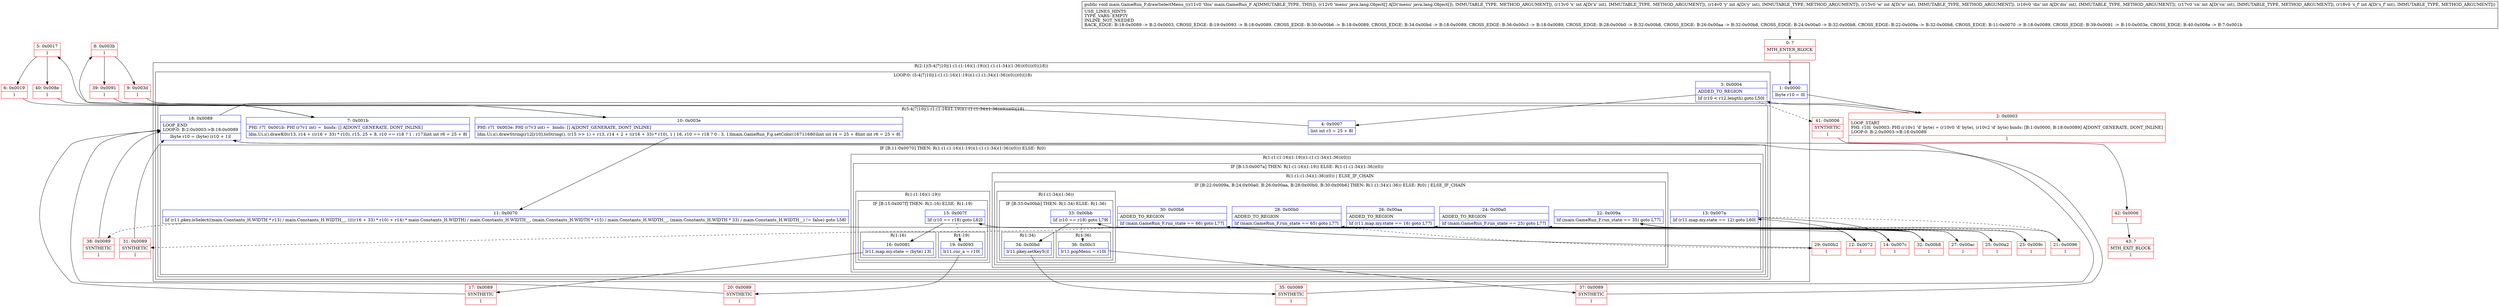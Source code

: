 digraph "CFG formain.GameRun_F.drawSelectMenu_([Ljava\/lang\/Object;IIIIII)V" {
subgraph cluster_Region_959050891 {
label = "R(2:1|(5:4|7|10|(1:(1:(1:16)(1:19))(1:(1:(1:34)(1:36))(0)))(0)|18))";
node [shape=record,color=blue];
Node_1 [shape=record,label="{1\:\ 0x0000|lbyte r10 = 0l}"];
subgraph cluster_LoopRegion_617975715 {
label = "LOOP:0: (5:4|7|10|(1:(1:(1:16)(1:19))(1:(1:(1:34)(1:36))(0)))(0)|18)";
node [shape=record,color=blue];
Node_3 [shape=record,label="{3\:\ 0x0004|ADDED_TO_REGION\l|lif (r10 \< r12.length) goto L50l}"];
subgraph cluster_Region_1583906294 {
label = "R(5:4|7|10|(1:(1:(1:16)(1:19))(1:(1:(1:34)(1:36))(0)))(0)|18)";
node [shape=record,color=blue];
Node_4 [shape=record,label="{4\:\ 0x0007|lint int r3 = 25 + 8l}"];
Node_7 [shape=record,label="{7\:\ 0x001b|PHI: r7l  0x001b: PHI (r7v1 int) =  binds: [] A[DONT_GENERATE, DONT_INLINE]\l|ldm.Ui.i().drawK0(r13, r14 + ((r16 + 33) * r10), r15, 25 + 8, r10 == r18 ? 1 : r17)lint int r6 = 25 + 8l}"];
Node_10 [shape=record,label="{10\:\ 0x003e|PHI: r7l  0x003e: PHI (r7v3 int) =  binds: [] A[DONT_GENERATE, DONT_INLINE]\l|ldm.Ui.i().drawString(r12[r10].toString(), (r15 \>\> 1) + r13, r14 + 2 + ((r16 + 33) * r10), 1 \| 16, r10 == r18 ? 0 : 3, 1)lmain.GameRun_F.g.setColor(16711680)lint int r4 = 25 + 8lint int r6 = 25 + 8l}"];
subgraph cluster_IfRegion_752167660 {
label = "IF [B:11:0x0070] THEN: R(1:(1:(1:16)(1:19))(1:(1:(1:34)(1:36))(0))) ELSE: R(0)";
node [shape=record,color=blue];
Node_11 [shape=record,label="{11\:\ 0x0070|lif (r11.pkey.isSelect((main.Constants_H.WIDTH * r13) \/ main.Constants_H.WIDTH__, ((((r16 + 33) * r10) + r14) * main.Constants_H.WIDTH) \/ main.Constants_H.WIDTH__, (main.Constants_H.WIDTH * r15) \/ main.Constants_H.WIDTH__, (main.Constants_H.WIDTH * 33) \/ main.Constants_H.WIDTH__) != false) goto L58l}"];
subgraph cluster_Region_2006290894 {
label = "R(1:(1:(1:16)(1:19))(1:(1:(1:34)(1:36))(0)))";
node [shape=record,color=blue];
subgraph cluster_IfRegion_1589065931 {
label = "IF [B:13:0x007a] THEN: R(1:(1:16)(1:19)) ELSE: R(1:(1:(1:34)(1:36))(0))";
node [shape=record,color=blue];
Node_13 [shape=record,label="{13\:\ 0x007a|lif (r11.map.my.state == 12) goto L60l}"];
subgraph cluster_Region_1851517324 {
label = "R(1:(1:16)(1:19))";
node [shape=record,color=blue];
subgraph cluster_IfRegion_1521356369 {
label = "IF [B:15:0x007f] THEN: R(1:16) ELSE: R(1:19)";
node [shape=record,color=blue];
Node_15 [shape=record,label="{15\:\ 0x007f|lif (r10 == r18) goto L62l}"];
subgraph cluster_Region_1370675688 {
label = "R(1:16)";
node [shape=record,color=blue];
Node_16 [shape=record,label="{16\:\ 0x0081|lr11.map.my.state = (byte) 13l}"];
}
subgraph cluster_Region_1203003199 {
label = "R(1:19)";
node [shape=record,color=blue];
Node_19 [shape=record,label="{19\:\ 0x0093|lr11.cur_a = r10l}"];
}
}
}
subgraph cluster_Region_175258097 {
label = "R(1:(1:(1:34)(1:36))(0)) | ELSE_IF_CHAIN\l";
node [shape=record,color=blue];
subgraph cluster_IfRegion_1843669268 {
label = "IF [B:22:0x009a, B:24:0x00a0, B:26:0x00aa, B:28:0x00b0, B:30:0x00b6] THEN: R(1:(1:34)(1:36)) ELSE: R(0) | ELSE_IF_CHAIN\l";
node [shape=record,color=blue];
Node_22 [shape=record,label="{22\:\ 0x009a|lif (main.GameRun_F.run_state == 35) goto L77l}"];
Node_24 [shape=record,label="{24\:\ 0x00a0|ADDED_TO_REGION\l|lif (main.GameRun_F.run_state == 25) goto L77l}"];
Node_26 [shape=record,label="{26\:\ 0x00aa|ADDED_TO_REGION\l|lif (r11.map.my.state == 16) goto L77l}"];
Node_28 [shape=record,label="{28\:\ 0x00b0|ADDED_TO_REGION\l|lif (main.GameRun_F.run_state == 65) goto L77l}"];
Node_30 [shape=record,label="{30\:\ 0x00b6|ADDED_TO_REGION\l|lif (main.GameRun_F.run_state == 66) goto L77l}"];
subgraph cluster_Region_1547872941 {
label = "R(1:(1:34)(1:36))";
node [shape=record,color=blue];
subgraph cluster_IfRegion_1335126269 {
label = "IF [B:33:0x00bb] THEN: R(1:34) ELSE: R(1:36)";
node [shape=record,color=blue];
Node_33 [shape=record,label="{33\:\ 0x00bb|lif (r10 == r18) goto L79l}"];
subgraph cluster_Region_460866900 {
label = "R(1:34)";
node [shape=record,color=blue];
Node_34 [shape=record,label="{34\:\ 0x00bd|lr11.pkey.setKey5()l}"];
}
subgraph cluster_Region_1251195305 {
label = "R(1:36)";
node [shape=record,color=blue];
Node_36 [shape=record,label="{36\:\ 0x00c3|lr11.popMenu = r10l}"];
}
}
}
subgraph cluster_Region_6179451 {
label = "R(0)";
node [shape=record,color=blue];
}
}
}
}
}
subgraph cluster_Region_1279164397 {
label = "R(0)";
node [shape=record,color=blue];
}
}
Node_18 [shape=record,label="{18\:\ 0x0089|LOOP_END\lLOOP:0: B:2:0x0003\-\>B:18:0x0089\l|lbyte r10 = (byte) (r10 + 1)l}"];
}
}
}
Node_0 [shape=record,color=red,label="{0\:\ ?|MTH_ENTER_BLOCK\l|l}"];
Node_2 [shape=record,color=red,label="{2\:\ 0x0003|LOOP_START\lPHI: r10l  0x0003: PHI (r10v1 'd' byte) = (r10v0 'd' byte), (r10v2 'd' byte) binds: [B:1:0x0000, B:18:0x0089] A[DONT_GENERATE, DONT_INLINE]\lLOOP:0: B:2:0x0003\-\>B:18:0x0089\l|l}"];
Node_5 [shape=record,color=red,label="{5\:\ 0x0017|l}"];
Node_6 [shape=record,color=red,label="{6\:\ 0x0019|l}"];
Node_8 [shape=record,color=red,label="{8\:\ 0x003b|l}"];
Node_9 [shape=record,color=red,label="{9\:\ 0x003d|l}"];
Node_12 [shape=record,color=red,label="{12\:\ 0x0072|l}"];
Node_14 [shape=record,color=red,label="{14\:\ 0x007c|l}"];
Node_17 [shape=record,color=red,label="{17\:\ 0x0089|SYNTHETIC\l|l}"];
Node_20 [shape=record,color=red,label="{20\:\ 0x0089|SYNTHETIC\l|l}"];
Node_21 [shape=record,color=red,label="{21\:\ 0x0096|l}"];
Node_23 [shape=record,color=red,label="{23\:\ 0x009c|l}"];
Node_25 [shape=record,color=red,label="{25\:\ 0x00a2|l}"];
Node_27 [shape=record,color=red,label="{27\:\ 0x00ac|l}"];
Node_29 [shape=record,color=red,label="{29\:\ 0x00b2|l}"];
Node_31 [shape=record,color=red,label="{31\:\ 0x0089|SYNTHETIC\l|l}"];
Node_32 [shape=record,color=red,label="{32\:\ 0x00b8|l}"];
Node_35 [shape=record,color=red,label="{35\:\ 0x0089|SYNTHETIC\l|l}"];
Node_37 [shape=record,color=red,label="{37\:\ 0x0089|SYNTHETIC\l|l}"];
Node_38 [shape=record,color=red,label="{38\:\ 0x0089|SYNTHETIC\l|l}"];
Node_39 [shape=record,color=red,label="{39\:\ 0x0091|l}"];
Node_40 [shape=record,color=red,label="{40\:\ 0x008e|l}"];
Node_41 [shape=record,color=red,label="{41\:\ 0x0006|SYNTHETIC\l|l}"];
Node_42 [shape=record,color=red,label="{42\:\ 0x0006|l}"];
Node_43 [shape=record,color=red,label="{43\:\ ?|MTH_EXIT_BLOCK\l|l}"];
MethodNode[shape=record,label="{public void main.GameRun_F.drawSelectMenu_((r11v0 'this' main.GameRun_F A[IMMUTABLE_TYPE, THIS]), (r12v0 'menu' java.lang.Object[] A[D('menu' java.lang.Object[]), IMMUTABLE_TYPE, METHOD_ARGUMENT]), (r13v0 'x' int A[D('x' int), IMMUTABLE_TYPE, METHOD_ARGUMENT]), (r14v0 'y' int A[D('y' int), IMMUTABLE_TYPE, METHOD_ARGUMENT]), (r15v0 'w' int A[D('w' int), IMMUTABLE_TYPE, METHOD_ARGUMENT]), (r16v0 'dis' int A[D('dis' int), IMMUTABLE_TYPE, METHOD_ARGUMENT]), (r17v0 'cn' int A[D('cn' int), IMMUTABLE_TYPE, METHOD_ARGUMENT]), (r18v0 's_f' int A[D('s_f' int), IMMUTABLE_TYPE, METHOD_ARGUMENT]))  | USE_LINES_HINTS\lTYPE_VARS: EMPTY\lINLINE_NOT_NEEDED\lBACK_EDGE: B:18:0x0089 \-\> B:2:0x0003, CROSS_EDGE: B:19:0x0093 \-\> B:18:0x0089, CROSS_EDGE: B:30:0x00b6 \-\> B:18:0x0089, CROSS_EDGE: B:34:0x00bd \-\> B:18:0x0089, CROSS_EDGE: B:36:0x00c3 \-\> B:18:0x0089, CROSS_EDGE: B:28:0x00b0 \-\> B:32:0x00b8, CROSS_EDGE: B:26:0x00aa \-\> B:32:0x00b8, CROSS_EDGE: B:24:0x00a0 \-\> B:32:0x00b8, CROSS_EDGE: B:22:0x009a \-\> B:32:0x00b8, CROSS_EDGE: B:11:0x0070 \-\> B:18:0x0089, CROSS_EDGE: B:39:0x0091 \-\> B:10:0x003e, CROSS_EDGE: B:40:0x008e \-\> B:7:0x001b\l}"];
MethodNode -> Node_0;
Node_1 -> Node_2;
Node_3 -> Node_4;
Node_3 -> Node_41[style=dashed];
Node_4 -> Node_5;
Node_7 -> Node_8;
Node_10 -> Node_11;
Node_11 -> Node_12;
Node_11 -> Node_38[style=dashed];
Node_13 -> Node_14;
Node_13 -> Node_21[style=dashed];
Node_15 -> Node_16;
Node_15 -> Node_19[style=dashed];
Node_16 -> Node_17;
Node_19 -> Node_20;
Node_22 -> Node_23[style=dashed];
Node_22 -> Node_32;
Node_24 -> Node_25[style=dashed];
Node_24 -> Node_32;
Node_26 -> Node_27[style=dashed];
Node_26 -> Node_32;
Node_28 -> Node_29[style=dashed];
Node_28 -> Node_32;
Node_30 -> Node_32;
Node_30 -> Node_31[style=dashed];
Node_33 -> Node_34;
Node_33 -> Node_36[style=dashed];
Node_34 -> Node_35;
Node_36 -> Node_37;
Node_18 -> Node_2;
Node_0 -> Node_1;
Node_2 -> Node_3;
Node_5 -> Node_6;
Node_5 -> Node_40;
Node_6 -> Node_7;
Node_8 -> Node_9;
Node_8 -> Node_39;
Node_9 -> Node_10;
Node_12 -> Node_13;
Node_14 -> Node_15;
Node_17 -> Node_18;
Node_20 -> Node_18;
Node_21 -> Node_22;
Node_23 -> Node_24;
Node_25 -> Node_26;
Node_27 -> Node_28;
Node_29 -> Node_30;
Node_31 -> Node_18;
Node_32 -> Node_33;
Node_35 -> Node_18;
Node_37 -> Node_18;
Node_38 -> Node_18;
Node_39 -> Node_10;
Node_40 -> Node_7;
Node_41 -> Node_42;
Node_42 -> Node_43;
}

